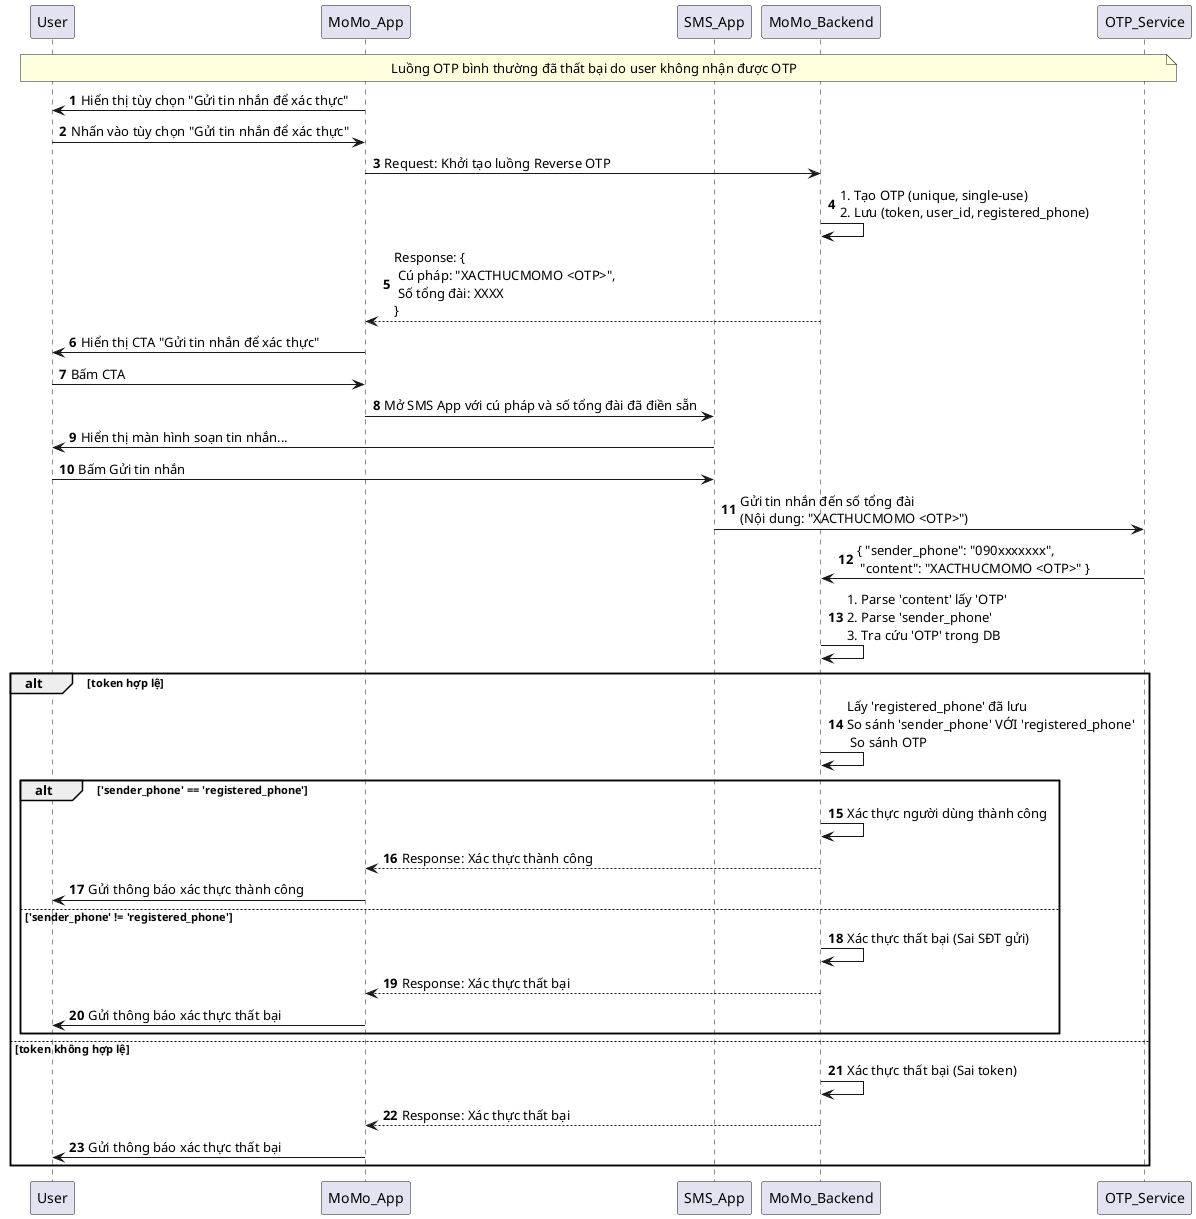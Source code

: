@startuml reverse_otp_fixed

participant User as user
participant MoMo_App as momo_app
participant SMS_App as sms_app
participant MoMo_Backend as backend
participant OTP_Service as otp_service

note across: Luồng OTP bình thường đã thất bại do user không nhận được OTP

autonumber

' == 1. Khởi tạo ==
momo_app -> user: Hiển thị tùy chọn "Gửi tin nhắn để xác thực"
user -> momo_app: Nhấn vào tùy chọn "Gửi tin nhắn để xác thực"
momo_app -> backend: Request: Khởi tạo luồng Reverse OTP

' == 2. Phản hồi từ Server ==
backend -> backend: 1. Tạo OTP (unique, single-use)\n2. Lưu (token, user_id, registered_phone)
backend --> momo_app: Response: { \n Cú pháp: "XACTHUCMOMO <OTP>",\n Số tổng đài: XXXX\n}

' == 3. Điều hướng phía Client ==
momo_app -> user: Hiển thị CTA "Gửi tin nhắn để xác thực"
user -> momo_app: Bấm CTA
momo_app -> sms_app: Mở SMS App với cú pháp và số tổng đài đã điền sẵn
sms_app -> user: Hiển thị màn hình soạn tin nhắn...
user -> sms_app: Bấm Gửi tin nhắn

' == 4. Gửi và xác thực ==
sms_app -> otp_service: Gửi tin nhắn đến số tổng đài \n(Nội dung: "XACTHUCMOMO <OTP>")
otp_service -> backend: { "sender_phone": "090xxxxxxx", \n "content": "XACTHUCMOMO <OTP>" }

backend -> backend: 1. Parse 'content' lấy 'OTP' \n2. Parse 'sender_phone' \n3. Tra cứu 'OTP' trong DB

alt token hợp lệ
    backend -> backend: Lấy 'registered_phone' đã lưu \nSo sánh 'sender_phone' VỚI 'registered_phone' \n So sánh OTP
    
    alt 'sender_phone' == 'registered_phone'
        backend -> backend: Xác thực người dùng thành công
        backend --> momo_app: Response: Xác thực thành công
        momo_app -> user: Gửi thông báo xác thực thành công
    else 'sender_phone' != 'registered_phone'
        backend -> backend: Xác thực thất bại (Sai SĐT gửi)
        backend --> momo_app: Response: Xác thực thất bại
        momo_app -> user: Gửi thông báo xác thực thất bại
    end

else token không hợp lệ
    backend -> backend: Xác thực thất bại (Sai token)
    backend --> momo_app: Response: Xác thực thất bại
    momo_app -> user: Gửi thông báo xác thực thất bại
end

@enduml